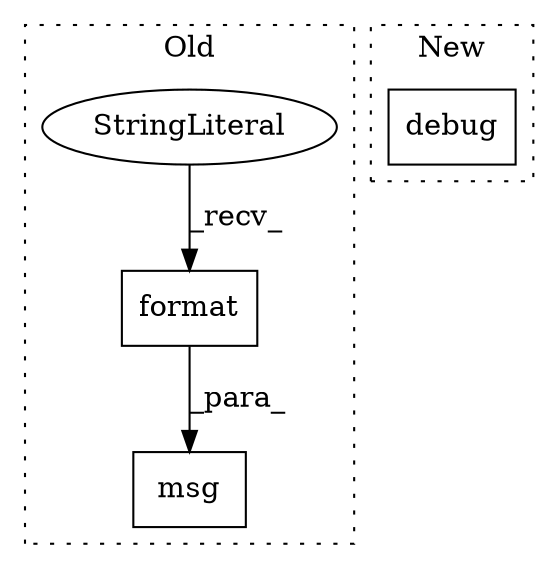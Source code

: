 digraph G {
subgraph cluster0 {
1 [label="msg" a="32" s="3586,3674" l="4,1" shape="box"];
3 [label="format" a="32" s="3657,3673" l="7,1" shape="box"];
4 [label="StringLiteral" a="45" s="3590" l="66" shape="ellipse"];
label = "Old";
style="dotted";
}
subgraph cluster1 {
2 [label="debug" a="32" s="3590" l="7" shape="box"];
label = "New";
style="dotted";
}
3 -> 1 [label="_para_"];
4 -> 3 [label="_recv_"];
}